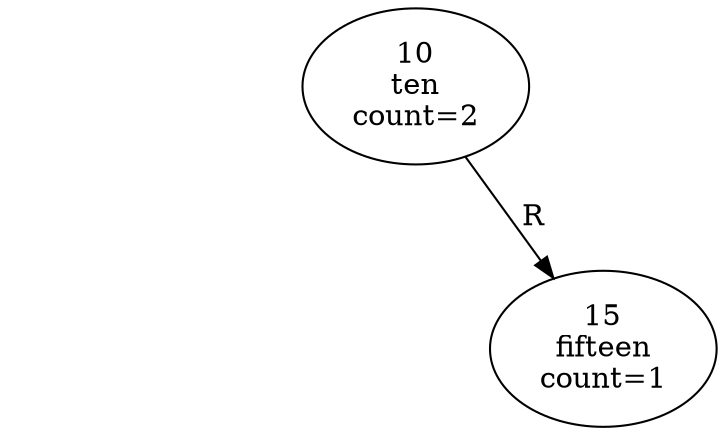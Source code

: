 digraph {
  node_1442407170 [label="10
ten
count=2"];
  node_1442407170 -> node_1442407170_L [style=invis];
node_1442407170_L [style=invis];
  node_1442407170 -> node_1028566121 [label=R taildir=se];
  node_1028566121 [label="15
fifteen
count=1"];
}
